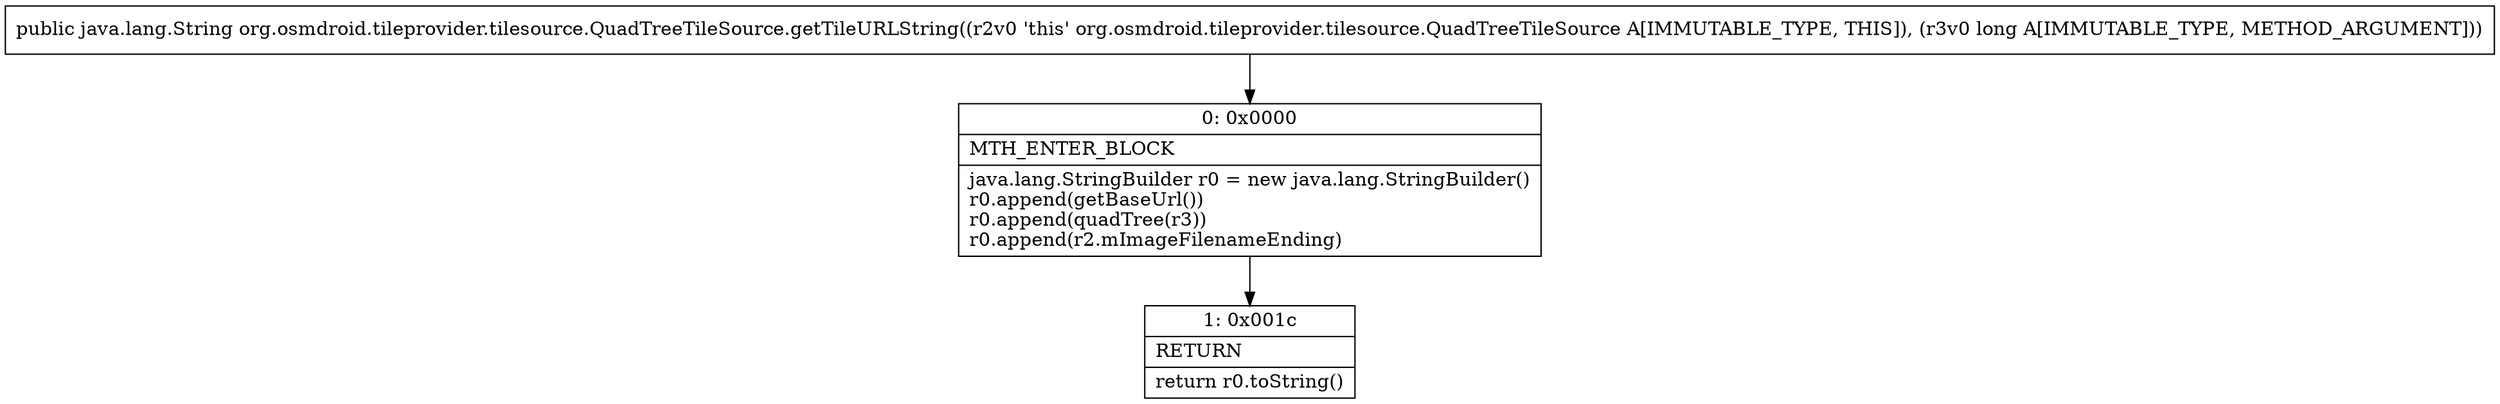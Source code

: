 digraph "CFG fororg.osmdroid.tileprovider.tilesource.QuadTreeTileSource.getTileURLString(J)Ljava\/lang\/String;" {
Node_0 [shape=record,label="{0\:\ 0x0000|MTH_ENTER_BLOCK\l|java.lang.StringBuilder r0 = new java.lang.StringBuilder()\lr0.append(getBaseUrl())\lr0.append(quadTree(r3))\lr0.append(r2.mImageFilenameEnding)\l}"];
Node_1 [shape=record,label="{1\:\ 0x001c|RETURN\l|return r0.toString()\l}"];
MethodNode[shape=record,label="{public java.lang.String org.osmdroid.tileprovider.tilesource.QuadTreeTileSource.getTileURLString((r2v0 'this' org.osmdroid.tileprovider.tilesource.QuadTreeTileSource A[IMMUTABLE_TYPE, THIS]), (r3v0 long A[IMMUTABLE_TYPE, METHOD_ARGUMENT])) }"];
MethodNode -> Node_0;
Node_0 -> Node_1;
}

